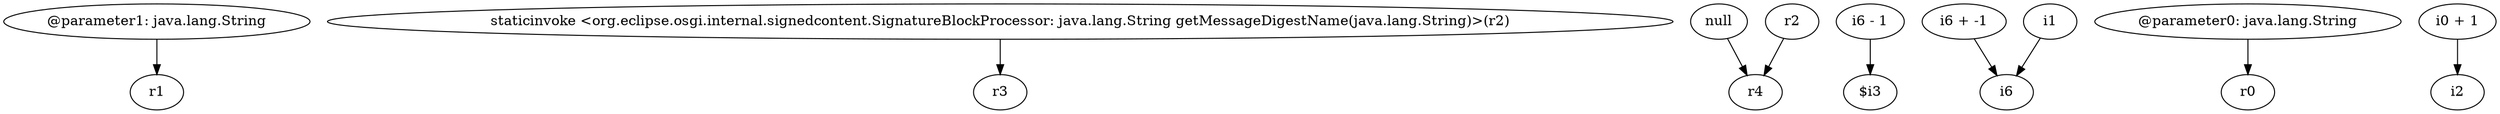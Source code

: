 digraph g {
0[label="@parameter1: java.lang.String"]
1[label="r1"]
0->1[label=""]
2[label="staticinvoke <org.eclipse.osgi.internal.signedcontent.SignatureBlockProcessor: java.lang.String getMessageDigestName(java.lang.String)>(r2)"]
3[label="r3"]
2->3[label=""]
4[label="null"]
5[label="r4"]
4->5[label=""]
6[label="i6 - 1"]
7[label="$i3"]
6->7[label=""]
8[label="i6 + -1"]
9[label="i6"]
8->9[label=""]
10[label="@parameter0: java.lang.String"]
11[label="r0"]
10->11[label=""]
12[label="i1"]
12->9[label=""]
13[label="i0 + 1"]
14[label="i2"]
13->14[label=""]
15[label="r2"]
15->5[label=""]
}